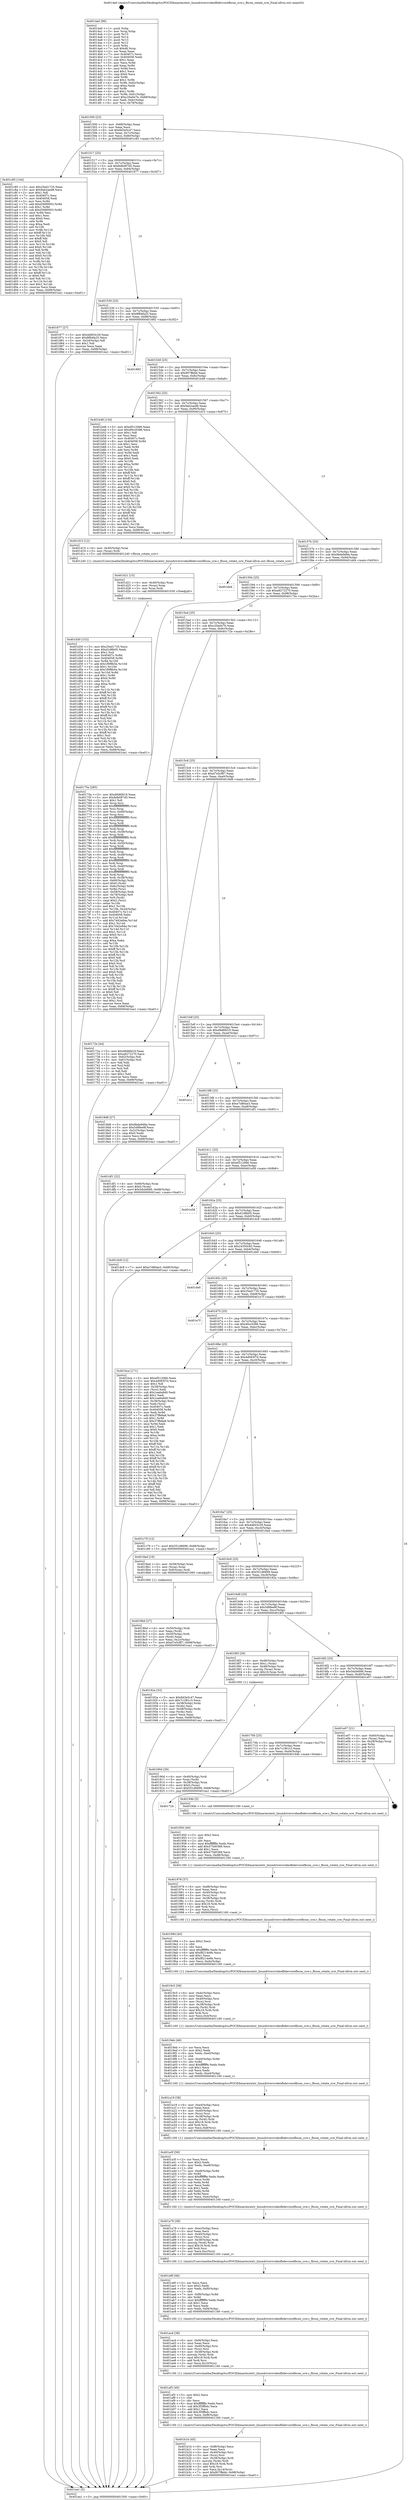 digraph "0x4014a0" {
  label = "0x4014a0 (/mnt/c/Users/mathe/Desktop/tcc/POCII/binaries/extr_linuxdriversvideofbdevcorefbcon_ccw.c_fbcon_rotate_ccw_Final-ollvm.out::main(0))"
  labelloc = "t"
  node[shape=record]

  Entry [label="",width=0.3,height=0.3,shape=circle,fillcolor=black,style=filled]
  "0x401500" [label="{
     0x401500 [23]\l
     | [instrs]\l
     &nbsp;&nbsp;0x401500 \<+3\>: mov -0x68(%rbp),%eax\l
     &nbsp;&nbsp;0x401503 \<+2\>: mov %eax,%ecx\l
     &nbsp;&nbsp;0x401505 \<+6\>: sub $0x8d3e5c47,%ecx\l
     &nbsp;&nbsp;0x40150b \<+3\>: mov %eax,-0x7c(%rbp)\l
     &nbsp;&nbsp;0x40150e \<+3\>: mov %ecx,-0x80(%rbp)\l
     &nbsp;&nbsp;0x401511 \<+6\>: je 0000000000401c85 \<main+0x7e5\>\l
  }"]
  "0x401c85" [label="{
     0x401c85 [144]\l
     | [instrs]\l
     &nbsp;&nbsp;0x401c85 \<+5\>: mov $0x25ed1735,%eax\l
     &nbsp;&nbsp;0x401c8a \<+5\>: mov $0x9ab2aed8,%ecx\l
     &nbsp;&nbsp;0x401c8f \<+2\>: mov $0x1,%dl\l
     &nbsp;&nbsp;0x401c91 \<+7\>: mov 0x40407c,%esi\l
     &nbsp;&nbsp;0x401c98 \<+7\>: mov 0x404058,%edi\l
     &nbsp;&nbsp;0x401c9f \<+3\>: mov %esi,%r8d\l
     &nbsp;&nbsp;0x401ca2 \<+7\>: add $0xd3680003,%r8d\l
     &nbsp;&nbsp;0x401ca9 \<+4\>: sub $0x1,%r8d\l
     &nbsp;&nbsp;0x401cad \<+7\>: sub $0xd3680003,%r8d\l
     &nbsp;&nbsp;0x401cb4 \<+4\>: imul %r8d,%esi\l
     &nbsp;&nbsp;0x401cb8 \<+3\>: and $0x1,%esi\l
     &nbsp;&nbsp;0x401cbb \<+3\>: cmp $0x0,%esi\l
     &nbsp;&nbsp;0x401cbe \<+4\>: sete %r9b\l
     &nbsp;&nbsp;0x401cc2 \<+3\>: cmp $0xa,%edi\l
     &nbsp;&nbsp;0x401cc5 \<+4\>: setl %r10b\l
     &nbsp;&nbsp;0x401cc9 \<+3\>: mov %r9b,%r11b\l
     &nbsp;&nbsp;0x401ccc \<+4\>: xor $0xff,%r11b\l
     &nbsp;&nbsp;0x401cd0 \<+3\>: mov %r10b,%bl\l
     &nbsp;&nbsp;0x401cd3 \<+3\>: xor $0xff,%bl\l
     &nbsp;&nbsp;0x401cd6 \<+3\>: xor $0x0,%dl\l
     &nbsp;&nbsp;0x401cd9 \<+3\>: mov %r11b,%r14b\l
     &nbsp;&nbsp;0x401cdc \<+4\>: and $0x0,%r14b\l
     &nbsp;&nbsp;0x401ce0 \<+3\>: and %dl,%r9b\l
     &nbsp;&nbsp;0x401ce3 \<+3\>: mov %bl,%r15b\l
     &nbsp;&nbsp;0x401ce6 \<+4\>: and $0x0,%r15b\l
     &nbsp;&nbsp;0x401cea \<+3\>: and %dl,%r10b\l
     &nbsp;&nbsp;0x401ced \<+3\>: or %r9b,%r14b\l
     &nbsp;&nbsp;0x401cf0 \<+3\>: or %r10b,%r15b\l
     &nbsp;&nbsp;0x401cf3 \<+3\>: xor %r15b,%r14b\l
     &nbsp;&nbsp;0x401cf6 \<+3\>: or %bl,%r11b\l
     &nbsp;&nbsp;0x401cf9 \<+4\>: xor $0xff,%r11b\l
     &nbsp;&nbsp;0x401cfd \<+3\>: or $0x0,%dl\l
     &nbsp;&nbsp;0x401d00 \<+3\>: and %dl,%r11b\l
     &nbsp;&nbsp;0x401d03 \<+3\>: or %r11b,%r14b\l
     &nbsp;&nbsp;0x401d06 \<+4\>: test $0x1,%r14b\l
     &nbsp;&nbsp;0x401d0a \<+3\>: cmovne %ecx,%eax\l
     &nbsp;&nbsp;0x401d0d \<+3\>: mov %eax,-0x68(%rbp)\l
     &nbsp;&nbsp;0x401d10 \<+5\>: jmp 0000000000401ea1 \<main+0xa01\>\l
  }"]
  "0x401517" [label="{
     0x401517 [25]\l
     | [instrs]\l
     &nbsp;&nbsp;0x401517 \<+5\>: jmp 000000000040151c \<main+0x7c\>\l
     &nbsp;&nbsp;0x40151c \<+3\>: mov -0x7c(%rbp),%eax\l
     &nbsp;&nbsp;0x40151f \<+5\>: sub $0x8db087d5,%eax\l
     &nbsp;&nbsp;0x401524 \<+6\>: mov %eax,-0x84(%rbp)\l
     &nbsp;&nbsp;0x40152a \<+6\>: je 0000000000401877 \<main+0x3d7\>\l
  }"]
  Exit [label="",width=0.3,height=0.3,shape=circle,fillcolor=black,style=filled,peripheries=2]
  "0x401877" [label="{
     0x401877 [27]\l
     | [instrs]\l
     &nbsp;&nbsp;0x401877 \<+5\>: mov $0x4d603c29,%eax\l
     &nbsp;&nbsp;0x40187c \<+5\>: mov $0x8f84fa25,%ecx\l
     &nbsp;&nbsp;0x401881 \<+3\>: mov -0x2d(%rbp),%dl\l
     &nbsp;&nbsp;0x401884 \<+3\>: test $0x1,%dl\l
     &nbsp;&nbsp;0x401887 \<+3\>: cmovne %ecx,%eax\l
     &nbsp;&nbsp;0x40188a \<+3\>: mov %eax,-0x68(%rbp)\l
     &nbsp;&nbsp;0x40188d \<+5\>: jmp 0000000000401ea1 \<main+0xa01\>\l
  }"]
  "0x401530" [label="{
     0x401530 [25]\l
     | [instrs]\l
     &nbsp;&nbsp;0x401530 \<+5\>: jmp 0000000000401535 \<main+0x95\>\l
     &nbsp;&nbsp;0x401535 \<+3\>: mov -0x7c(%rbp),%eax\l
     &nbsp;&nbsp;0x401538 \<+5\>: sub $0x8f84fa25,%eax\l
     &nbsp;&nbsp;0x40153d \<+6\>: mov %eax,-0x88(%rbp)\l
     &nbsp;&nbsp;0x401543 \<+6\>: je 0000000000401892 \<main+0x3f2\>\l
  }"]
  "0x401d30" [label="{
     0x401d30 [152]\l
     | [instrs]\l
     &nbsp;&nbsp;0x401d30 \<+5\>: mov $0x25ed1735,%ecx\l
     &nbsp;&nbsp;0x401d35 \<+5\>: mov $0xd1d8b05,%edx\l
     &nbsp;&nbsp;0x401d3a \<+3\>: mov $0x1,%sil\l
     &nbsp;&nbsp;0x401d3d \<+8\>: mov 0x40407c,%r8d\l
     &nbsp;&nbsp;0x401d45 \<+8\>: mov 0x404058,%r9d\l
     &nbsp;&nbsp;0x401d4d \<+3\>: mov %r8d,%r10d\l
     &nbsp;&nbsp;0x401d50 \<+7\>: add $0x1f0f8b5e,%r10d\l
     &nbsp;&nbsp;0x401d57 \<+4\>: sub $0x1,%r10d\l
     &nbsp;&nbsp;0x401d5b \<+7\>: sub $0x1f0f8b5e,%r10d\l
     &nbsp;&nbsp;0x401d62 \<+4\>: imul %r10d,%r8d\l
     &nbsp;&nbsp;0x401d66 \<+4\>: and $0x1,%r8d\l
     &nbsp;&nbsp;0x401d6a \<+4\>: cmp $0x0,%r8d\l
     &nbsp;&nbsp;0x401d6e \<+4\>: sete %r11b\l
     &nbsp;&nbsp;0x401d72 \<+4\>: cmp $0xa,%r9d\l
     &nbsp;&nbsp;0x401d76 \<+3\>: setl %bl\l
     &nbsp;&nbsp;0x401d79 \<+3\>: mov %r11b,%r14b\l
     &nbsp;&nbsp;0x401d7c \<+4\>: xor $0xff,%r14b\l
     &nbsp;&nbsp;0x401d80 \<+3\>: mov %bl,%r15b\l
     &nbsp;&nbsp;0x401d83 \<+4\>: xor $0xff,%r15b\l
     &nbsp;&nbsp;0x401d87 \<+4\>: xor $0x1,%sil\l
     &nbsp;&nbsp;0x401d8b \<+3\>: mov %r14b,%r12b\l
     &nbsp;&nbsp;0x401d8e \<+4\>: and $0xff,%r12b\l
     &nbsp;&nbsp;0x401d92 \<+3\>: and %sil,%r11b\l
     &nbsp;&nbsp;0x401d95 \<+3\>: mov %r15b,%r13b\l
     &nbsp;&nbsp;0x401d98 \<+4\>: and $0xff,%r13b\l
     &nbsp;&nbsp;0x401d9c \<+3\>: and %sil,%bl\l
     &nbsp;&nbsp;0x401d9f \<+3\>: or %r11b,%r12b\l
     &nbsp;&nbsp;0x401da2 \<+3\>: or %bl,%r13b\l
     &nbsp;&nbsp;0x401da5 \<+3\>: xor %r13b,%r12b\l
     &nbsp;&nbsp;0x401da8 \<+3\>: or %r15b,%r14b\l
     &nbsp;&nbsp;0x401dab \<+4\>: xor $0xff,%r14b\l
     &nbsp;&nbsp;0x401daf \<+4\>: or $0x1,%sil\l
     &nbsp;&nbsp;0x401db3 \<+3\>: and %sil,%r14b\l
     &nbsp;&nbsp;0x401db6 \<+3\>: or %r14b,%r12b\l
     &nbsp;&nbsp;0x401db9 \<+4\>: test $0x1,%r12b\l
     &nbsp;&nbsp;0x401dbd \<+3\>: cmovne %edx,%ecx\l
     &nbsp;&nbsp;0x401dc0 \<+3\>: mov %ecx,-0x68(%rbp)\l
     &nbsp;&nbsp;0x401dc3 \<+5\>: jmp 0000000000401ea1 \<main+0xa01\>\l
  }"]
  "0x401892" [label="{
     0x401892\l
  }", style=dashed]
  "0x401549" [label="{
     0x401549 [25]\l
     | [instrs]\l
     &nbsp;&nbsp;0x401549 \<+5\>: jmp 000000000040154e \<main+0xae\>\l
     &nbsp;&nbsp;0x40154e \<+3\>: mov -0x7c(%rbp),%eax\l
     &nbsp;&nbsp;0x401551 \<+5\>: sub $0x907ffebb,%eax\l
     &nbsp;&nbsp;0x401556 \<+6\>: mov %eax,-0x8c(%rbp)\l
     &nbsp;&nbsp;0x40155c \<+6\>: je 0000000000401b48 \<main+0x6a8\>\l
  }"]
  "0x401d21" [label="{
     0x401d21 [15]\l
     | [instrs]\l
     &nbsp;&nbsp;0x401d21 \<+4\>: mov -0x40(%rbp),%rax\l
     &nbsp;&nbsp;0x401d25 \<+3\>: mov (%rax),%rax\l
     &nbsp;&nbsp;0x401d28 \<+3\>: mov %rax,%rdi\l
     &nbsp;&nbsp;0x401d2b \<+5\>: call 0000000000401030 \<free@plt\>\l
     | [calls]\l
     &nbsp;&nbsp;0x401030 \{1\} (unknown)\l
  }"]
  "0x401b48" [label="{
     0x401b48 [134]\l
     | [instrs]\l
     &nbsp;&nbsp;0x401b48 \<+5\>: mov $0xef512066,%eax\l
     &nbsp;&nbsp;0x401b4d \<+5\>: mov $0x49cc0386,%ecx\l
     &nbsp;&nbsp;0x401b52 \<+2\>: mov $0x1,%dl\l
     &nbsp;&nbsp;0x401b54 \<+2\>: xor %esi,%esi\l
     &nbsp;&nbsp;0x401b56 \<+7\>: mov 0x40407c,%edi\l
     &nbsp;&nbsp;0x401b5d \<+8\>: mov 0x404058,%r8d\l
     &nbsp;&nbsp;0x401b65 \<+3\>: sub $0x1,%esi\l
     &nbsp;&nbsp;0x401b68 \<+3\>: mov %edi,%r9d\l
     &nbsp;&nbsp;0x401b6b \<+3\>: add %esi,%r9d\l
     &nbsp;&nbsp;0x401b6e \<+4\>: imul %r9d,%edi\l
     &nbsp;&nbsp;0x401b72 \<+3\>: and $0x1,%edi\l
     &nbsp;&nbsp;0x401b75 \<+3\>: cmp $0x0,%edi\l
     &nbsp;&nbsp;0x401b78 \<+4\>: sete %r10b\l
     &nbsp;&nbsp;0x401b7c \<+4\>: cmp $0xa,%r8d\l
     &nbsp;&nbsp;0x401b80 \<+4\>: setl %r11b\l
     &nbsp;&nbsp;0x401b84 \<+3\>: mov %r10b,%bl\l
     &nbsp;&nbsp;0x401b87 \<+3\>: xor $0xff,%bl\l
     &nbsp;&nbsp;0x401b8a \<+3\>: mov %r11b,%r14b\l
     &nbsp;&nbsp;0x401b8d \<+4\>: xor $0xff,%r14b\l
     &nbsp;&nbsp;0x401b91 \<+3\>: xor $0x0,%dl\l
     &nbsp;&nbsp;0x401b94 \<+3\>: mov %bl,%r15b\l
     &nbsp;&nbsp;0x401b97 \<+4\>: and $0x0,%r15b\l
     &nbsp;&nbsp;0x401b9b \<+3\>: and %dl,%r10b\l
     &nbsp;&nbsp;0x401b9e \<+3\>: mov %r14b,%r12b\l
     &nbsp;&nbsp;0x401ba1 \<+4\>: and $0x0,%r12b\l
     &nbsp;&nbsp;0x401ba5 \<+3\>: and %dl,%r11b\l
     &nbsp;&nbsp;0x401ba8 \<+3\>: or %r10b,%r15b\l
     &nbsp;&nbsp;0x401bab \<+3\>: or %r11b,%r12b\l
     &nbsp;&nbsp;0x401bae \<+3\>: xor %r12b,%r15b\l
     &nbsp;&nbsp;0x401bb1 \<+3\>: or %r14b,%bl\l
     &nbsp;&nbsp;0x401bb4 \<+3\>: xor $0xff,%bl\l
     &nbsp;&nbsp;0x401bb7 \<+3\>: or $0x0,%dl\l
     &nbsp;&nbsp;0x401bba \<+2\>: and %dl,%bl\l
     &nbsp;&nbsp;0x401bbc \<+3\>: or %bl,%r15b\l
     &nbsp;&nbsp;0x401bbf \<+4\>: test $0x1,%r15b\l
     &nbsp;&nbsp;0x401bc3 \<+3\>: cmovne %ecx,%eax\l
     &nbsp;&nbsp;0x401bc6 \<+3\>: mov %eax,-0x68(%rbp)\l
     &nbsp;&nbsp;0x401bc9 \<+5\>: jmp 0000000000401ea1 \<main+0xa01\>\l
  }"]
  "0x401562" [label="{
     0x401562 [25]\l
     | [instrs]\l
     &nbsp;&nbsp;0x401562 \<+5\>: jmp 0000000000401567 \<main+0xc7\>\l
     &nbsp;&nbsp;0x401567 \<+3\>: mov -0x7c(%rbp),%eax\l
     &nbsp;&nbsp;0x40156a \<+5\>: sub $0x9ab2aed8,%eax\l
     &nbsp;&nbsp;0x40156f \<+6\>: mov %eax,-0x90(%rbp)\l
     &nbsp;&nbsp;0x401575 \<+6\>: je 0000000000401d15 \<main+0x875\>\l
  }"]
  "0x401b1b" [label="{
     0x401b1b [45]\l
     | [instrs]\l
     &nbsp;&nbsp;0x401b1b \<+6\>: mov -0xf8(%rbp),%ecx\l
     &nbsp;&nbsp;0x401b21 \<+3\>: imul %eax,%ecx\l
     &nbsp;&nbsp;0x401b24 \<+4\>: mov -0x40(%rbp),%rsi\l
     &nbsp;&nbsp;0x401b28 \<+3\>: mov (%rsi),%rsi\l
     &nbsp;&nbsp;0x401b2b \<+4\>: mov -0x38(%rbp),%rdi\l
     &nbsp;&nbsp;0x401b2f \<+3\>: movslq (%rdi),%rdi\l
     &nbsp;&nbsp;0x401b32 \<+4\>: imul $0x18,%rdi,%rdi\l
     &nbsp;&nbsp;0x401b36 \<+3\>: add %rdi,%rsi\l
     &nbsp;&nbsp;0x401b39 \<+3\>: mov %ecx,0x14(%rsi)\l
     &nbsp;&nbsp;0x401b3c \<+7\>: movl $0x907ffebb,-0x68(%rbp)\l
     &nbsp;&nbsp;0x401b43 \<+5\>: jmp 0000000000401ea1 \<main+0xa01\>\l
  }"]
  "0x401d15" [label="{
     0x401d15 [12]\l
     | [instrs]\l
     &nbsp;&nbsp;0x401d15 \<+4\>: mov -0x40(%rbp),%rax\l
     &nbsp;&nbsp;0x401d19 \<+3\>: mov (%rax),%rdi\l
     &nbsp;&nbsp;0x401d1c \<+5\>: call 0000000000401240 \<fbcon_rotate_ccw\>\l
     | [calls]\l
     &nbsp;&nbsp;0x401240 \{1\} (/mnt/c/Users/mathe/Desktop/tcc/POCII/binaries/extr_linuxdriversvideofbdevcorefbcon_ccw.c_fbcon_rotate_ccw_Final-ollvm.out::fbcon_rotate_ccw)\l
  }"]
  "0x40157b" [label="{
     0x40157b [25]\l
     | [instrs]\l
     &nbsp;&nbsp;0x40157b \<+5\>: jmp 0000000000401580 \<main+0xe0\>\l
     &nbsp;&nbsp;0x401580 \<+3\>: mov -0x7c(%rbp),%eax\l
     &nbsp;&nbsp;0x401583 \<+5\>: sub $0x9bde9d9a,%eax\l
     &nbsp;&nbsp;0x401588 \<+6\>: mov %eax,-0x94(%rbp)\l
     &nbsp;&nbsp;0x40158e \<+6\>: je 0000000000401dd4 \<main+0x934\>\l
  }"]
  "0x401af3" [label="{
     0x401af3 [40]\l
     | [instrs]\l
     &nbsp;&nbsp;0x401af3 \<+5\>: mov $0x2,%ecx\l
     &nbsp;&nbsp;0x401af8 \<+1\>: cltd\l
     &nbsp;&nbsp;0x401af9 \<+2\>: idiv %ecx\l
     &nbsp;&nbsp;0x401afb \<+6\>: imul $0xfffffffe,%edx,%ecx\l
     &nbsp;&nbsp;0x401b01 \<+6\>: sub $0x3f3ffbdc,%ecx\l
     &nbsp;&nbsp;0x401b07 \<+3\>: add $0x1,%ecx\l
     &nbsp;&nbsp;0x401b0a \<+6\>: add $0x3f3ffbdc,%ecx\l
     &nbsp;&nbsp;0x401b10 \<+6\>: mov %ecx,-0xf8(%rbp)\l
     &nbsp;&nbsp;0x401b16 \<+5\>: call 0000000000401160 \<next_i\>\l
     | [calls]\l
     &nbsp;&nbsp;0x401160 \{1\} (/mnt/c/Users/mathe/Desktop/tcc/POCII/binaries/extr_linuxdriversvideofbdevcorefbcon_ccw.c_fbcon_rotate_ccw_Final-ollvm.out::next_i)\l
  }"]
  "0x401dd4" [label="{
     0x401dd4\l
  }", style=dashed]
  "0x401594" [label="{
     0x401594 [25]\l
     | [instrs]\l
     &nbsp;&nbsp;0x401594 \<+5\>: jmp 0000000000401599 \<main+0xf9\>\l
     &nbsp;&nbsp;0x401599 \<+3\>: mov -0x7c(%rbp),%eax\l
     &nbsp;&nbsp;0x40159c \<+5\>: sub $0xa8272270,%eax\l
     &nbsp;&nbsp;0x4015a1 \<+6\>: mov %eax,-0x98(%rbp)\l
     &nbsp;&nbsp;0x4015a7 \<+6\>: je 000000000040175a \<main+0x2ba\>\l
  }"]
  "0x401acd" [label="{
     0x401acd [38]\l
     | [instrs]\l
     &nbsp;&nbsp;0x401acd \<+6\>: mov -0xf4(%rbp),%ecx\l
     &nbsp;&nbsp;0x401ad3 \<+3\>: imul %eax,%ecx\l
     &nbsp;&nbsp;0x401ad6 \<+4\>: mov -0x40(%rbp),%rsi\l
     &nbsp;&nbsp;0x401ada \<+3\>: mov (%rsi),%rsi\l
     &nbsp;&nbsp;0x401add \<+4\>: mov -0x38(%rbp),%rdi\l
     &nbsp;&nbsp;0x401ae1 \<+3\>: movslq (%rdi),%rdi\l
     &nbsp;&nbsp;0x401ae4 \<+4\>: imul $0x18,%rdi,%rdi\l
     &nbsp;&nbsp;0x401ae8 \<+3\>: add %rdi,%rsi\l
     &nbsp;&nbsp;0x401aeb \<+3\>: mov %ecx,0x10(%rsi)\l
     &nbsp;&nbsp;0x401aee \<+5\>: call 0000000000401160 \<next_i\>\l
     | [calls]\l
     &nbsp;&nbsp;0x401160 \{1\} (/mnt/c/Users/mathe/Desktop/tcc/POCII/binaries/extr_linuxdriversvideofbdevcorefbcon_ccw.c_fbcon_rotate_ccw_Final-ollvm.out::next_i)\l
  }"]
  "0x40175a" [label="{
     0x40175a [285]\l
     | [instrs]\l
     &nbsp;&nbsp;0x40175a \<+5\>: mov $0xd9d6fd19,%eax\l
     &nbsp;&nbsp;0x40175f \<+5\>: mov $0x8db087d5,%ecx\l
     &nbsp;&nbsp;0x401764 \<+2\>: mov $0x1,%dl\l
     &nbsp;&nbsp;0x401766 \<+3\>: mov %rsp,%rsi\l
     &nbsp;&nbsp;0x401769 \<+4\>: add $0xfffffffffffffff0,%rsi\l
     &nbsp;&nbsp;0x40176d \<+3\>: mov %rsi,%rsp\l
     &nbsp;&nbsp;0x401770 \<+4\>: mov %rsi,-0x60(%rbp)\l
     &nbsp;&nbsp;0x401774 \<+3\>: mov %rsp,%rsi\l
     &nbsp;&nbsp;0x401777 \<+4\>: add $0xfffffffffffffff0,%rsi\l
     &nbsp;&nbsp;0x40177b \<+3\>: mov %rsi,%rsp\l
     &nbsp;&nbsp;0x40177e \<+3\>: mov %rsp,%rdi\l
     &nbsp;&nbsp;0x401781 \<+4\>: add $0xfffffffffffffff0,%rdi\l
     &nbsp;&nbsp;0x401785 \<+3\>: mov %rdi,%rsp\l
     &nbsp;&nbsp;0x401788 \<+4\>: mov %rdi,-0x58(%rbp)\l
     &nbsp;&nbsp;0x40178c \<+3\>: mov %rsp,%rdi\l
     &nbsp;&nbsp;0x40178f \<+4\>: add $0xfffffffffffffff0,%rdi\l
     &nbsp;&nbsp;0x401793 \<+3\>: mov %rdi,%rsp\l
     &nbsp;&nbsp;0x401796 \<+4\>: mov %rdi,-0x50(%rbp)\l
     &nbsp;&nbsp;0x40179a \<+3\>: mov %rsp,%rdi\l
     &nbsp;&nbsp;0x40179d \<+4\>: add $0xfffffffffffffff0,%rdi\l
     &nbsp;&nbsp;0x4017a1 \<+3\>: mov %rdi,%rsp\l
     &nbsp;&nbsp;0x4017a4 \<+4\>: mov %rdi,-0x48(%rbp)\l
     &nbsp;&nbsp;0x4017a8 \<+3\>: mov %rsp,%rdi\l
     &nbsp;&nbsp;0x4017ab \<+4\>: add $0xfffffffffffffff0,%rdi\l
     &nbsp;&nbsp;0x4017af \<+3\>: mov %rdi,%rsp\l
     &nbsp;&nbsp;0x4017b2 \<+4\>: mov %rdi,-0x40(%rbp)\l
     &nbsp;&nbsp;0x4017b6 \<+3\>: mov %rsp,%rdi\l
     &nbsp;&nbsp;0x4017b9 \<+4\>: add $0xfffffffffffffff0,%rdi\l
     &nbsp;&nbsp;0x4017bd \<+3\>: mov %rdi,%rsp\l
     &nbsp;&nbsp;0x4017c0 \<+4\>: mov %rdi,-0x38(%rbp)\l
     &nbsp;&nbsp;0x4017c4 \<+4\>: mov -0x60(%rbp),%rdi\l
     &nbsp;&nbsp;0x4017c8 \<+6\>: movl $0x0,(%rdi)\l
     &nbsp;&nbsp;0x4017ce \<+4\>: mov -0x6c(%rbp),%r8d\l
     &nbsp;&nbsp;0x4017d2 \<+3\>: mov %r8d,(%rsi)\l
     &nbsp;&nbsp;0x4017d5 \<+4\>: mov -0x58(%rbp),%rdi\l
     &nbsp;&nbsp;0x4017d9 \<+4\>: mov -0x78(%rbp),%r9\l
     &nbsp;&nbsp;0x4017dd \<+3\>: mov %r9,(%rdi)\l
     &nbsp;&nbsp;0x4017e0 \<+3\>: cmpl $0x2,(%rsi)\l
     &nbsp;&nbsp;0x4017e3 \<+4\>: setne %r10b\l
     &nbsp;&nbsp;0x4017e7 \<+4\>: and $0x1,%r10b\l
     &nbsp;&nbsp;0x4017eb \<+4\>: mov %r10b,-0x2d(%rbp)\l
     &nbsp;&nbsp;0x4017ef \<+8\>: mov 0x40407c,%r11d\l
     &nbsp;&nbsp;0x4017f7 \<+7\>: mov 0x404058,%ebx\l
     &nbsp;&nbsp;0x4017fe \<+3\>: mov %r11d,%r14d\l
     &nbsp;&nbsp;0x401801 \<+7\>: add $0x7d42e84e,%r14d\l
     &nbsp;&nbsp;0x401808 \<+4\>: sub $0x1,%r14d\l
     &nbsp;&nbsp;0x40180c \<+7\>: sub $0x7d42e84e,%r14d\l
     &nbsp;&nbsp;0x401813 \<+4\>: imul %r14d,%r11d\l
     &nbsp;&nbsp;0x401817 \<+4\>: and $0x1,%r11d\l
     &nbsp;&nbsp;0x40181b \<+4\>: cmp $0x0,%r11d\l
     &nbsp;&nbsp;0x40181f \<+4\>: sete %r10b\l
     &nbsp;&nbsp;0x401823 \<+3\>: cmp $0xa,%ebx\l
     &nbsp;&nbsp;0x401826 \<+4\>: setl %r15b\l
     &nbsp;&nbsp;0x40182a \<+3\>: mov %r10b,%r12b\l
     &nbsp;&nbsp;0x40182d \<+4\>: xor $0xff,%r12b\l
     &nbsp;&nbsp;0x401831 \<+3\>: mov %r15b,%r13b\l
     &nbsp;&nbsp;0x401834 \<+4\>: xor $0xff,%r13b\l
     &nbsp;&nbsp;0x401838 \<+3\>: xor $0x0,%dl\l
     &nbsp;&nbsp;0x40183b \<+3\>: mov %r12b,%sil\l
     &nbsp;&nbsp;0x40183e \<+4\>: and $0x0,%sil\l
     &nbsp;&nbsp;0x401842 \<+3\>: and %dl,%r10b\l
     &nbsp;&nbsp;0x401845 \<+3\>: mov %r13b,%dil\l
     &nbsp;&nbsp;0x401848 \<+4\>: and $0x0,%dil\l
     &nbsp;&nbsp;0x40184c \<+3\>: and %dl,%r15b\l
     &nbsp;&nbsp;0x40184f \<+3\>: or %r10b,%sil\l
     &nbsp;&nbsp;0x401852 \<+3\>: or %r15b,%dil\l
     &nbsp;&nbsp;0x401855 \<+3\>: xor %dil,%sil\l
     &nbsp;&nbsp;0x401858 \<+3\>: or %r13b,%r12b\l
     &nbsp;&nbsp;0x40185b \<+4\>: xor $0xff,%r12b\l
     &nbsp;&nbsp;0x40185f \<+3\>: or $0x0,%dl\l
     &nbsp;&nbsp;0x401862 \<+3\>: and %dl,%r12b\l
     &nbsp;&nbsp;0x401865 \<+3\>: or %r12b,%sil\l
     &nbsp;&nbsp;0x401868 \<+4\>: test $0x1,%sil\l
     &nbsp;&nbsp;0x40186c \<+3\>: cmovne %ecx,%eax\l
     &nbsp;&nbsp;0x40186f \<+3\>: mov %eax,-0x68(%rbp)\l
     &nbsp;&nbsp;0x401872 \<+5\>: jmp 0000000000401ea1 \<main+0xa01\>\l
  }"]
  "0x4015ad" [label="{
     0x4015ad [25]\l
     | [instrs]\l
     &nbsp;&nbsp;0x4015ad \<+5\>: jmp 00000000004015b2 \<main+0x112\>\l
     &nbsp;&nbsp;0x4015b2 \<+3\>: mov -0x7c(%rbp),%eax\l
     &nbsp;&nbsp;0x4015b5 \<+5\>: sub $0xc20a0e7b,%eax\l
     &nbsp;&nbsp;0x4015ba \<+6\>: mov %eax,-0x9c(%rbp)\l
     &nbsp;&nbsp;0x4015c0 \<+6\>: je 000000000040172e \<main+0x28e\>\l
  }"]
  "0x401a9f" [label="{
     0x401a9f [46]\l
     | [instrs]\l
     &nbsp;&nbsp;0x401a9f \<+2\>: xor %ecx,%ecx\l
     &nbsp;&nbsp;0x401aa1 \<+5\>: mov $0x2,%edx\l
     &nbsp;&nbsp;0x401aa6 \<+6\>: mov %edx,-0xf0(%rbp)\l
     &nbsp;&nbsp;0x401aac \<+1\>: cltd\l
     &nbsp;&nbsp;0x401aad \<+7\>: mov -0xf0(%rbp),%r8d\l
     &nbsp;&nbsp;0x401ab4 \<+3\>: idiv %r8d\l
     &nbsp;&nbsp;0x401ab7 \<+6\>: imul $0xfffffffe,%edx,%edx\l
     &nbsp;&nbsp;0x401abd \<+3\>: sub $0x1,%ecx\l
     &nbsp;&nbsp;0x401ac0 \<+2\>: sub %ecx,%edx\l
     &nbsp;&nbsp;0x401ac2 \<+6\>: mov %edx,-0xf4(%rbp)\l
     &nbsp;&nbsp;0x401ac8 \<+5\>: call 0000000000401160 \<next_i\>\l
     | [calls]\l
     &nbsp;&nbsp;0x401160 \{1\} (/mnt/c/Users/mathe/Desktop/tcc/POCII/binaries/extr_linuxdriversvideofbdevcorefbcon_ccw.c_fbcon_rotate_ccw_Final-ollvm.out::next_i)\l
  }"]
  "0x40172e" [label="{
     0x40172e [44]\l
     | [instrs]\l
     &nbsp;&nbsp;0x40172e \<+5\>: mov $0xd9d6fd19,%eax\l
     &nbsp;&nbsp;0x401733 \<+5\>: mov $0xa8272270,%ecx\l
     &nbsp;&nbsp;0x401738 \<+3\>: mov -0x62(%rbp),%dl\l
     &nbsp;&nbsp;0x40173b \<+4\>: mov -0x61(%rbp),%sil\l
     &nbsp;&nbsp;0x40173f \<+3\>: mov %dl,%dil\l
     &nbsp;&nbsp;0x401742 \<+3\>: and %sil,%dil\l
     &nbsp;&nbsp;0x401745 \<+3\>: xor %sil,%dl\l
     &nbsp;&nbsp;0x401748 \<+3\>: or %dl,%dil\l
     &nbsp;&nbsp;0x40174b \<+4\>: test $0x1,%dil\l
     &nbsp;&nbsp;0x40174f \<+3\>: cmovne %ecx,%eax\l
     &nbsp;&nbsp;0x401752 \<+3\>: mov %eax,-0x68(%rbp)\l
     &nbsp;&nbsp;0x401755 \<+5\>: jmp 0000000000401ea1 \<main+0xa01\>\l
  }"]
  "0x4015c6" [label="{
     0x4015c6 [25]\l
     | [instrs]\l
     &nbsp;&nbsp;0x4015c6 \<+5\>: jmp 00000000004015cb \<main+0x12b\>\l
     &nbsp;&nbsp;0x4015cb \<+3\>: mov -0x7c(%rbp),%eax\l
     &nbsp;&nbsp;0x4015ce \<+5\>: sub $0xd7e5cf87,%eax\l
     &nbsp;&nbsp;0x4015d3 \<+6\>: mov %eax,-0xa0(%rbp)\l
     &nbsp;&nbsp;0x4015d9 \<+6\>: je 00000000004018d8 \<main+0x438\>\l
  }"]
  "0x401ea1" [label="{
     0x401ea1 [5]\l
     | [instrs]\l
     &nbsp;&nbsp;0x401ea1 \<+5\>: jmp 0000000000401500 \<main+0x60\>\l
  }"]
  "0x4014a0" [label="{
     0x4014a0 [96]\l
     | [instrs]\l
     &nbsp;&nbsp;0x4014a0 \<+1\>: push %rbp\l
     &nbsp;&nbsp;0x4014a1 \<+3\>: mov %rsp,%rbp\l
     &nbsp;&nbsp;0x4014a4 \<+2\>: push %r15\l
     &nbsp;&nbsp;0x4014a6 \<+2\>: push %r14\l
     &nbsp;&nbsp;0x4014a8 \<+2\>: push %r13\l
     &nbsp;&nbsp;0x4014aa \<+2\>: push %r12\l
     &nbsp;&nbsp;0x4014ac \<+1\>: push %rbx\l
     &nbsp;&nbsp;0x4014ad \<+7\>: sub $0xd8,%rsp\l
     &nbsp;&nbsp;0x4014b4 \<+2\>: xor %eax,%eax\l
     &nbsp;&nbsp;0x4014b6 \<+7\>: mov 0x40407c,%ecx\l
     &nbsp;&nbsp;0x4014bd \<+7\>: mov 0x404058,%edx\l
     &nbsp;&nbsp;0x4014c4 \<+3\>: sub $0x1,%eax\l
     &nbsp;&nbsp;0x4014c7 \<+3\>: mov %ecx,%r8d\l
     &nbsp;&nbsp;0x4014ca \<+3\>: add %eax,%r8d\l
     &nbsp;&nbsp;0x4014cd \<+4\>: imul %r8d,%ecx\l
     &nbsp;&nbsp;0x4014d1 \<+3\>: and $0x1,%ecx\l
     &nbsp;&nbsp;0x4014d4 \<+3\>: cmp $0x0,%ecx\l
     &nbsp;&nbsp;0x4014d7 \<+4\>: sete %r9b\l
     &nbsp;&nbsp;0x4014db \<+4\>: and $0x1,%r9b\l
     &nbsp;&nbsp;0x4014df \<+4\>: mov %r9b,-0x62(%rbp)\l
     &nbsp;&nbsp;0x4014e3 \<+3\>: cmp $0xa,%edx\l
     &nbsp;&nbsp;0x4014e6 \<+4\>: setl %r9b\l
     &nbsp;&nbsp;0x4014ea \<+4\>: and $0x1,%r9b\l
     &nbsp;&nbsp;0x4014ee \<+4\>: mov %r9b,-0x61(%rbp)\l
     &nbsp;&nbsp;0x4014f2 \<+7\>: movl $0xc20a0e7b,-0x68(%rbp)\l
     &nbsp;&nbsp;0x4014f9 \<+3\>: mov %edi,-0x6c(%rbp)\l
     &nbsp;&nbsp;0x4014fc \<+4\>: mov %rsi,-0x78(%rbp)\l
  }"]
  "0x401a79" [label="{
     0x401a79 [38]\l
     | [instrs]\l
     &nbsp;&nbsp;0x401a79 \<+6\>: mov -0xec(%rbp),%ecx\l
     &nbsp;&nbsp;0x401a7f \<+3\>: imul %eax,%ecx\l
     &nbsp;&nbsp;0x401a82 \<+4\>: mov -0x40(%rbp),%rsi\l
     &nbsp;&nbsp;0x401a86 \<+3\>: mov (%rsi),%rsi\l
     &nbsp;&nbsp;0x401a89 \<+4\>: mov -0x38(%rbp),%rdi\l
     &nbsp;&nbsp;0x401a8d \<+3\>: movslq (%rdi),%rdi\l
     &nbsp;&nbsp;0x401a90 \<+4\>: imul $0x18,%rdi,%rdi\l
     &nbsp;&nbsp;0x401a94 \<+3\>: add %rdi,%rsi\l
     &nbsp;&nbsp;0x401a97 \<+3\>: mov %ecx,0xc(%rsi)\l
     &nbsp;&nbsp;0x401a9a \<+5\>: call 0000000000401160 \<next_i\>\l
     | [calls]\l
     &nbsp;&nbsp;0x401160 \{1\} (/mnt/c/Users/mathe/Desktop/tcc/POCII/binaries/extr_linuxdriversvideofbdevcorefbcon_ccw.c_fbcon_rotate_ccw_Final-ollvm.out::next_i)\l
  }"]
  "0x401a3f" [label="{
     0x401a3f [58]\l
     | [instrs]\l
     &nbsp;&nbsp;0x401a3f \<+2\>: xor %ecx,%ecx\l
     &nbsp;&nbsp;0x401a41 \<+5\>: mov $0x2,%edx\l
     &nbsp;&nbsp;0x401a46 \<+6\>: mov %edx,-0xe8(%rbp)\l
     &nbsp;&nbsp;0x401a4c \<+1\>: cltd\l
     &nbsp;&nbsp;0x401a4d \<+7\>: mov -0xe8(%rbp),%r8d\l
     &nbsp;&nbsp;0x401a54 \<+3\>: idiv %r8d\l
     &nbsp;&nbsp;0x401a57 \<+6\>: imul $0xfffffffe,%edx,%edx\l
     &nbsp;&nbsp;0x401a5d \<+3\>: mov %ecx,%r9d\l
     &nbsp;&nbsp;0x401a60 \<+3\>: sub %edx,%r9d\l
     &nbsp;&nbsp;0x401a63 \<+2\>: mov %ecx,%edx\l
     &nbsp;&nbsp;0x401a65 \<+3\>: sub $0x1,%edx\l
     &nbsp;&nbsp;0x401a68 \<+3\>: add %edx,%r9d\l
     &nbsp;&nbsp;0x401a6b \<+3\>: sub %r9d,%ecx\l
     &nbsp;&nbsp;0x401a6e \<+6\>: mov %ecx,-0xec(%rbp)\l
     &nbsp;&nbsp;0x401a74 \<+5\>: call 0000000000401160 \<next_i\>\l
     | [calls]\l
     &nbsp;&nbsp;0x401160 \{1\} (/mnt/c/Users/mathe/Desktop/tcc/POCII/binaries/extr_linuxdriversvideofbdevcorefbcon_ccw.c_fbcon_rotate_ccw_Final-ollvm.out::next_i)\l
  }"]
  "0x4018d8" [label="{
     0x4018d8 [27]\l
     | [instrs]\l
     &nbsp;&nbsp;0x4018d8 \<+5\>: mov $0x9bde9d9a,%eax\l
     &nbsp;&nbsp;0x4018dd \<+5\>: mov $0x5d9fee9f,%ecx\l
     &nbsp;&nbsp;0x4018e2 \<+3\>: mov -0x2c(%rbp),%edx\l
     &nbsp;&nbsp;0x4018e5 \<+3\>: cmp $0x0,%edx\l
     &nbsp;&nbsp;0x4018e8 \<+3\>: cmove %ecx,%eax\l
     &nbsp;&nbsp;0x4018eb \<+3\>: mov %eax,-0x68(%rbp)\l
     &nbsp;&nbsp;0x4018ee \<+5\>: jmp 0000000000401ea1 \<main+0xa01\>\l
  }"]
  "0x4015df" [label="{
     0x4015df [25]\l
     | [instrs]\l
     &nbsp;&nbsp;0x4015df \<+5\>: jmp 00000000004015e4 \<main+0x144\>\l
     &nbsp;&nbsp;0x4015e4 \<+3\>: mov -0x7c(%rbp),%eax\l
     &nbsp;&nbsp;0x4015e7 \<+5\>: sub $0xd9d6fd19,%eax\l
     &nbsp;&nbsp;0x4015ec \<+6\>: mov %eax,-0xa4(%rbp)\l
     &nbsp;&nbsp;0x4015f2 \<+6\>: je 0000000000401e1c \<main+0x97c\>\l
  }"]
  "0x401a19" [label="{
     0x401a19 [38]\l
     | [instrs]\l
     &nbsp;&nbsp;0x401a19 \<+6\>: mov -0xe4(%rbp),%ecx\l
     &nbsp;&nbsp;0x401a1f \<+3\>: imul %eax,%ecx\l
     &nbsp;&nbsp;0x401a22 \<+4\>: mov -0x40(%rbp),%rsi\l
     &nbsp;&nbsp;0x401a26 \<+3\>: mov (%rsi),%rsi\l
     &nbsp;&nbsp;0x401a29 \<+4\>: mov -0x38(%rbp),%rdi\l
     &nbsp;&nbsp;0x401a2d \<+3\>: movslq (%rdi),%rdi\l
     &nbsp;&nbsp;0x401a30 \<+4\>: imul $0x18,%rdi,%rdi\l
     &nbsp;&nbsp;0x401a34 \<+3\>: add %rdi,%rsi\l
     &nbsp;&nbsp;0x401a37 \<+3\>: mov %ecx,0x8(%rsi)\l
     &nbsp;&nbsp;0x401a3a \<+5\>: call 0000000000401160 \<next_i\>\l
     | [calls]\l
     &nbsp;&nbsp;0x401160 \{1\} (/mnt/c/Users/mathe/Desktop/tcc/POCII/binaries/extr_linuxdriversvideofbdevcorefbcon_ccw.c_fbcon_rotate_ccw_Final-ollvm.out::next_i)\l
  }"]
  "0x401e1c" [label="{
     0x401e1c\l
  }", style=dashed]
  "0x4015f8" [label="{
     0x4015f8 [25]\l
     | [instrs]\l
     &nbsp;&nbsp;0x4015f8 \<+5\>: jmp 00000000004015fd \<main+0x15d\>\l
     &nbsp;&nbsp;0x4015fd \<+3\>: mov -0x7c(%rbp),%eax\l
     &nbsp;&nbsp;0x401600 \<+5\>: sub $0xe7d80ae3,%eax\l
     &nbsp;&nbsp;0x401605 \<+6\>: mov %eax,-0xa8(%rbp)\l
     &nbsp;&nbsp;0x40160b \<+6\>: je 0000000000401df1 \<main+0x951\>\l
  }"]
  "0x4019eb" [label="{
     0x4019eb [46]\l
     | [instrs]\l
     &nbsp;&nbsp;0x4019eb \<+2\>: xor %ecx,%ecx\l
     &nbsp;&nbsp;0x4019ed \<+5\>: mov $0x2,%edx\l
     &nbsp;&nbsp;0x4019f2 \<+6\>: mov %edx,-0xe0(%rbp)\l
     &nbsp;&nbsp;0x4019f8 \<+1\>: cltd\l
     &nbsp;&nbsp;0x4019f9 \<+7\>: mov -0xe0(%rbp),%r8d\l
     &nbsp;&nbsp;0x401a00 \<+3\>: idiv %r8d\l
     &nbsp;&nbsp;0x401a03 \<+6\>: imul $0xfffffffe,%edx,%edx\l
     &nbsp;&nbsp;0x401a09 \<+3\>: sub $0x1,%ecx\l
     &nbsp;&nbsp;0x401a0c \<+2\>: sub %ecx,%edx\l
     &nbsp;&nbsp;0x401a0e \<+6\>: mov %edx,-0xe4(%rbp)\l
     &nbsp;&nbsp;0x401a14 \<+5\>: call 0000000000401160 \<next_i\>\l
     | [calls]\l
     &nbsp;&nbsp;0x401160 \{1\} (/mnt/c/Users/mathe/Desktop/tcc/POCII/binaries/extr_linuxdriversvideofbdevcorefbcon_ccw.c_fbcon_rotate_ccw_Final-ollvm.out::next_i)\l
  }"]
  "0x401df1" [label="{
     0x401df1 [22]\l
     | [instrs]\l
     &nbsp;&nbsp;0x401df1 \<+4\>: mov -0x60(%rbp),%rax\l
     &nbsp;&nbsp;0x401df5 \<+6\>: movl $0x0,(%rax)\l
     &nbsp;&nbsp;0x401dfb \<+7\>: movl $0x5dcb6f46,-0x68(%rbp)\l
     &nbsp;&nbsp;0x401e02 \<+5\>: jmp 0000000000401ea1 \<main+0xa01\>\l
  }"]
  "0x401611" [label="{
     0x401611 [25]\l
     | [instrs]\l
     &nbsp;&nbsp;0x401611 \<+5\>: jmp 0000000000401616 \<main+0x176\>\l
     &nbsp;&nbsp;0x401616 \<+3\>: mov -0x7c(%rbp),%eax\l
     &nbsp;&nbsp;0x401619 \<+5\>: sub $0xef512066,%eax\l
     &nbsp;&nbsp;0x40161e \<+6\>: mov %eax,-0xac(%rbp)\l
     &nbsp;&nbsp;0x401624 \<+6\>: je 0000000000401e58 \<main+0x9b8\>\l
  }"]
  "0x4019c5" [label="{
     0x4019c5 [38]\l
     | [instrs]\l
     &nbsp;&nbsp;0x4019c5 \<+6\>: mov -0xdc(%rbp),%ecx\l
     &nbsp;&nbsp;0x4019cb \<+3\>: imul %eax,%ecx\l
     &nbsp;&nbsp;0x4019ce \<+4\>: mov -0x40(%rbp),%rsi\l
     &nbsp;&nbsp;0x4019d2 \<+3\>: mov (%rsi),%rsi\l
     &nbsp;&nbsp;0x4019d5 \<+4\>: mov -0x38(%rbp),%rdi\l
     &nbsp;&nbsp;0x4019d9 \<+3\>: movslq (%rdi),%rdi\l
     &nbsp;&nbsp;0x4019dc \<+4\>: imul $0x18,%rdi,%rdi\l
     &nbsp;&nbsp;0x4019e0 \<+3\>: add %rdi,%rsi\l
     &nbsp;&nbsp;0x4019e3 \<+3\>: mov %ecx,0x4(%rsi)\l
     &nbsp;&nbsp;0x4019e6 \<+5\>: call 0000000000401160 \<next_i\>\l
     | [calls]\l
     &nbsp;&nbsp;0x401160 \{1\} (/mnt/c/Users/mathe/Desktop/tcc/POCII/binaries/extr_linuxdriversvideofbdevcorefbcon_ccw.c_fbcon_rotate_ccw_Final-ollvm.out::next_i)\l
  }"]
  "0x401e58" [label="{
     0x401e58\l
  }", style=dashed]
  "0x40162a" [label="{
     0x40162a [25]\l
     | [instrs]\l
     &nbsp;&nbsp;0x40162a \<+5\>: jmp 000000000040162f \<main+0x18f\>\l
     &nbsp;&nbsp;0x40162f \<+3\>: mov -0x7c(%rbp),%eax\l
     &nbsp;&nbsp;0x401632 \<+5\>: sub $0xd1d8b05,%eax\l
     &nbsp;&nbsp;0x401637 \<+6\>: mov %eax,-0xb0(%rbp)\l
     &nbsp;&nbsp;0x40163d \<+6\>: je 0000000000401dc8 \<main+0x928\>\l
  }"]
  "0x40199d" [label="{
     0x40199d [40]\l
     | [instrs]\l
     &nbsp;&nbsp;0x40199d \<+5\>: mov $0x2,%ecx\l
     &nbsp;&nbsp;0x4019a2 \<+1\>: cltd\l
     &nbsp;&nbsp;0x4019a3 \<+2\>: idiv %ecx\l
     &nbsp;&nbsp;0x4019a5 \<+6\>: imul $0xfffffffe,%edx,%ecx\l
     &nbsp;&nbsp;0x4019ab \<+6\>: add $0xf8214e9b,%ecx\l
     &nbsp;&nbsp;0x4019b1 \<+3\>: add $0x1,%ecx\l
     &nbsp;&nbsp;0x4019b4 \<+6\>: sub $0xf8214e9b,%ecx\l
     &nbsp;&nbsp;0x4019ba \<+6\>: mov %ecx,-0xdc(%rbp)\l
     &nbsp;&nbsp;0x4019c0 \<+5\>: call 0000000000401160 \<next_i\>\l
     | [calls]\l
     &nbsp;&nbsp;0x401160 \{1\} (/mnt/c/Users/mathe/Desktop/tcc/POCII/binaries/extr_linuxdriversvideofbdevcorefbcon_ccw.c_fbcon_rotate_ccw_Final-ollvm.out::next_i)\l
  }"]
  "0x401dc8" [label="{
     0x401dc8 [12]\l
     | [instrs]\l
     &nbsp;&nbsp;0x401dc8 \<+7\>: movl $0xe7d80ae3,-0x68(%rbp)\l
     &nbsp;&nbsp;0x401dcf \<+5\>: jmp 0000000000401ea1 \<main+0xa01\>\l
  }"]
  "0x401643" [label="{
     0x401643 [25]\l
     | [instrs]\l
     &nbsp;&nbsp;0x401643 \<+5\>: jmp 0000000000401648 \<main+0x1a8\>\l
     &nbsp;&nbsp;0x401648 \<+3\>: mov -0x7c(%rbp),%eax\l
     &nbsp;&nbsp;0x40164b \<+5\>: sub $0x24350c83,%eax\l
     &nbsp;&nbsp;0x401650 \<+6\>: mov %eax,-0xb4(%rbp)\l
     &nbsp;&nbsp;0x401656 \<+6\>: je 0000000000401de0 \<main+0x940\>\l
  }"]
  "0x401978" [label="{
     0x401978 [37]\l
     | [instrs]\l
     &nbsp;&nbsp;0x401978 \<+6\>: mov -0xd8(%rbp),%ecx\l
     &nbsp;&nbsp;0x40197e \<+3\>: imul %eax,%ecx\l
     &nbsp;&nbsp;0x401981 \<+4\>: mov -0x40(%rbp),%rsi\l
     &nbsp;&nbsp;0x401985 \<+3\>: mov (%rsi),%rsi\l
     &nbsp;&nbsp;0x401988 \<+4\>: mov -0x38(%rbp),%rdi\l
     &nbsp;&nbsp;0x40198c \<+3\>: movslq (%rdi),%rdi\l
     &nbsp;&nbsp;0x40198f \<+4\>: imul $0x18,%rdi,%rdi\l
     &nbsp;&nbsp;0x401993 \<+3\>: add %rdi,%rsi\l
     &nbsp;&nbsp;0x401996 \<+2\>: mov %ecx,(%rsi)\l
     &nbsp;&nbsp;0x401998 \<+5\>: call 0000000000401160 \<next_i\>\l
     | [calls]\l
     &nbsp;&nbsp;0x401160 \{1\} (/mnt/c/Users/mathe/Desktop/tcc/POCII/binaries/extr_linuxdriversvideofbdevcorefbcon_ccw.c_fbcon_rotate_ccw_Final-ollvm.out::next_i)\l
  }"]
  "0x401de0" [label="{
     0x401de0\l
  }", style=dashed]
  "0x40165c" [label="{
     0x40165c [25]\l
     | [instrs]\l
     &nbsp;&nbsp;0x40165c \<+5\>: jmp 0000000000401661 \<main+0x1c1\>\l
     &nbsp;&nbsp;0x401661 \<+3\>: mov -0x7c(%rbp),%eax\l
     &nbsp;&nbsp;0x401664 \<+5\>: sub $0x25ed1735,%eax\l
     &nbsp;&nbsp;0x401669 \<+6\>: mov %eax,-0xb8(%rbp)\l
     &nbsp;&nbsp;0x40166f \<+6\>: je 0000000000401e7f \<main+0x9df\>\l
  }"]
  "0x401950" [label="{
     0x401950 [40]\l
     | [instrs]\l
     &nbsp;&nbsp;0x401950 \<+5\>: mov $0x2,%ecx\l
     &nbsp;&nbsp;0x401955 \<+1\>: cltd\l
     &nbsp;&nbsp;0x401956 \<+2\>: idiv %ecx\l
     &nbsp;&nbsp;0x401958 \<+6\>: imul $0xfffffffe,%edx,%ecx\l
     &nbsp;&nbsp;0x40195e \<+6\>: add $0x475d0389,%ecx\l
     &nbsp;&nbsp;0x401964 \<+3\>: add $0x1,%ecx\l
     &nbsp;&nbsp;0x401967 \<+6\>: sub $0x475d0389,%ecx\l
     &nbsp;&nbsp;0x40196d \<+6\>: mov %ecx,-0xd8(%rbp)\l
     &nbsp;&nbsp;0x401973 \<+5\>: call 0000000000401160 \<next_i\>\l
     | [calls]\l
     &nbsp;&nbsp;0x401160 \{1\} (/mnt/c/Users/mathe/Desktop/tcc/POCII/binaries/extr_linuxdriversvideofbdevcorefbcon_ccw.c_fbcon_rotate_ccw_Final-ollvm.out::next_i)\l
  }"]
  "0x401e7f" [label="{
     0x401e7f\l
  }", style=dashed]
  "0x401675" [label="{
     0x401675 [25]\l
     | [instrs]\l
     &nbsp;&nbsp;0x401675 \<+5\>: jmp 000000000040167a \<main+0x1da\>\l
     &nbsp;&nbsp;0x40167a \<+3\>: mov -0x7c(%rbp),%eax\l
     &nbsp;&nbsp;0x40167d \<+5\>: sub $0x49cc0386,%eax\l
     &nbsp;&nbsp;0x401682 \<+6\>: mov %eax,-0xbc(%rbp)\l
     &nbsp;&nbsp;0x401688 \<+6\>: je 0000000000401bce \<main+0x72e\>\l
  }"]
  "0x401724" [label="{
     0x401724\l
  }", style=dashed]
  "0x401bce" [label="{
     0x401bce [171]\l
     | [instrs]\l
     &nbsp;&nbsp;0x401bce \<+5\>: mov $0xef512066,%eax\l
     &nbsp;&nbsp;0x401bd3 \<+5\>: mov $0x4d083f7d,%ecx\l
     &nbsp;&nbsp;0x401bd8 \<+2\>: mov $0x1,%dl\l
     &nbsp;&nbsp;0x401bda \<+4\>: mov -0x38(%rbp),%rsi\l
     &nbsp;&nbsp;0x401bde \<+2\>: mov (%rsi),%edi\l
     &nbsp;&nbsp;0x401be0 \<+6\>: sub $0x1ea6a9d0,%edi\l
     &nbsp;&nbsp;0x401be6 \<+3\>: add $0x1,%edi\l
     &nbsp;&nbsp;0x401be9 \<+6\>: add $0x1ea6a9d0,%edi\l
     &nbsp;&nbsp;0x401bef \<+4\>: mov -0x38(%rbp),%rsi\l
     &nbsp;&nbsp;0x401bf3 \<+2\>: mov %edi,(%rsi)\l
     &nbsp;&nbsp;0x401bf5 \<+7\>: mov 0x40407c,%edi\l
     &nbsp;&nbsp;0x401bfc \<+8\>: mov 0x404058,%r8d\l
     &nbsp;&nbsp;0x401c04 \<+3\>: mov %edi,%r9d\l
     &nbsp;&nbsp;0x401c07 \<+7\>: add $0x37ffe8a8,%r9d\l
     &nbsp;&nbsp;0x401c0e \<+4\>: sub $0x1,%r9d\l
     &nbsp;&nbsp;0x401c12 \<+7\>: sub $0x37ffe8a8,%r9d\l
     &nbsp;&nbsp;0x401c19 \<+4\>: imul %r9d,%edi\l
     &nbsp;&nbsp;0x401c1d \<+3\>: and $0x1,%edi\l
     &nbsp;&nbsp;0x401c20 \<+3\>: cmp $0x0,%edi\l
     &nbsp;&nbsp;0x401c23 \<+4\>: sete %r10b\l
     &nbsp;&nbsp;0x401c27 \<+4\>: cmp $0xa,%r8d\l
     &nbsp;&nbsp;0x401c2b \<+4\>: setl %r11b\l
     &nbsp;&nbsp;0x401c2f \<+3\>: mov %r10b,%bl\l
     &nbsp;&nbsp;0x401c32 \<+3\>: xor $0xff,%bl\l
     &nbsp;&nbsp;0x401c35 \<+3\>: mov %r11b,%r14b\l
     &nbsp;&nbsp;0x401c38 \<+4\>: xor $0xff,%r14b\l
     &nbsp;&nbsp;0x401c3c \<+3\>: xor $0x1,%dl\l
     &nbsp;&nbsp;0x401c3f \<+3\>: mov %bl,%r15b\l
     &nbsp;&nbsp;0x401c42 \<+4\>: and $0xff,%r15b\l
     &nbsp;&nbsp;0x401c46 \<+3\>: and %dl,%r10b\l
     &nbsp;&nbsp;0x401c49 \<+3\>: mov %r14b,%r12b\l
     &nbsp;&nbsp;0x401c4c \<+4\>: and $0xff,%r12b\l
     &nbsp;&nbsp;0x401c50 \<+3\>: and %dl,%r11b\l
     &nbsp;&nbsp;0x401c53 \<+3\>: or %r10b,%r15b\l
     &nbsp;&nbsp;0x401c56 \<+3\>: or %r11b,%r12b\l
     &nbsp;&nbsp;0x401c59 \<+3\>: xor %r12b,%r15b\l
     &nbsp;&nbsp;0x401c5c \<+3\>: or %r14b,%bl\l
     &nbsp;&nbsp;0x401c5f \<+3\>: xor $0xff,%bl\l
     &nbsp;&nbsp;0x401c62 \<+3\>: or $0x1,%dl\l
     &nbsp;&nbsp;0x401c65 \<+2\>: and %dl,%bl\l
     &nbsp;&nbsp;0x401c67 \<+3\>: or %bl,%r15b\l
     &nbsp;&nbsp;0x401c6a \<+4\>: test $0x1,%r15b\l
     &nbsp;&nbsp;0x401c6e \<+3\>: cmovne %ecx,%eax\l
     &nbsp;&nbsp;0x401c71 \<+3\>: mov %eax,-0x68(%rbp)\l
     &nbsp;&nbsp;0x401c74 \<+5\>: jmp 0000000000401ea1 \<main+0xa01\>\l
  }"]
  "0x40168e" [label="{
     0x40168e [25]\l
     | [instrs]\l
     &nbsp;&nbsp;0x40168e \<+5\>: jmp 0000000000401693 \<main+0x1f3\>\l
     &nbsp;&nbsp;0x401693 \<+3\>: mov -0x7c(%rbp),%eax\l
     &nbsp;&nbsp;0x401696 \<+5\>: sub $0x4d083f7d,%eax\l
     &nbsp;&nbsp;0x40169b \<+6\>: mov %eax,-0xc0(%rbp)\l
     &nbsp;&nbsp;0x4016a1 \<+6\>: je 0000000000401c79 \<main+0x7d9\>\l
  }"]
  "0x40194b" [label="{
     0x40194b [5]\l
     | [instrs]\l
     &nbsp;&nbsp;0x40194b \<+5\>: call 0000000000401160 \<next_i\>\l
     | [calls]\l
     &nbsp;&nbsp;0x401160 \{1\} (/mnt/c/Users/mathe/Desktop/tcc/POCII/binaries/extr_linuxdriversvideofbdevcorefbcon_ccw.c_fbcon_rotate_ccw_Final-ollvm.out::next_i)\l
  }"]
  "0x401c79" [label="{
     0x401c79 [12]\l
     | [instrs]\l
     &nbsp;&nbsp;0x401c79 \<+7\>: movl $0x551d6699,-0x68(%rbp)\l
     &nbsp;&nbsp;0x401c80 \<+5\>: jmp 0000000000401ea1 \<main+0xa01\>\l
  }"]
  "0x4016a7" [label="{
     0x4016a7 [25]\l
     | [instrs]\l
     &nbsp;&nbsp;0x4016a7 \<+5\>: jmp 00000000004016ac \<main+0x20c\>\l
     &nbsp;&nbsp;0x4016ac \<+3\>: mov -0x7c(%rbp),%eax\l
     &nbsp;&nbsp;0x4016af \<+5\>: sub $0x4d603c29,%eax\l
     &nbsp;&nbsp;0x4016b4 \<+6\>: mov %eax,-0xc4(%rbp)\l
     &nbsp;&nbsp;0x4016ba \<+6\>: je 00000000004018ad \<main+0x40d\>\l
  }"]
  "0x40170b" [label="{
     0x40170b [25]\l
     | [instrs]\l
     &nbsp;&nbsp;0x40170b \<+5\>: jmp 0000000000401710 \<main+0x270\>\l
     &nbsp;&nbsp;0x401710 \<+3\>: mov -0x7c(%rbp),%eax\l
     &nbsp;&nbsp;0x401713 \<+5\>: sub $0x7c1f61c3,%eax\l
     &nbsp;&nbsp;0x401718 \<+6\>: mov %eax,-0xd4(%rbp)\l
     &nbsp;&nbsp;0x40171e \<+6\>: je 000000000040194b \<main+0x4ab\>\l
  }"]
  "0x4018ad" [label="{
     0x4018ad [16]\l
     | [instrs]\l
     &nbsp;&nbsp;0x4018ad \<+4\>: mov -0x58(%rbp),%rax\l
     &nbsp;&nbsp;0x4018b1 \<+3\>: mov (%rax),%rax\l
     &nbsp;&nbsp;0x4018b4 \<+4\>: mov 0x8(%rax),%rdi\l
     &nbsp;&nbsp;0x4018b8 \<+5\>: call 0000000000401060 \<atoi@plt\>\l
     | [calls]\l
     &nbsp;&nbsp;0x401060 \{1\} (unknown)\l
  }"]
  "0x4016c0" [label="{
     0x4016c0 [25]\l
     | [instrs]\l
     &nbsp;&nbsp;0x4016c0 \<+5\>: jmp 00000000004016c5 \<main+0x225\>\l
     &nbsp;&nbsp;0x4016c5 \<+3\>: mov -0x7c(%rbp),%eax\l
     &nbsp;&nbsp;0x4016c8 \<+5\>: sub $0x551d6699,%eax\l
     &nbsp;&nbsp;0x4016cd \<+6\>: mov %eax,-0xc8(%rbp)\l
     &nbsp;&nbsp;0x4016d3 \<+6\>: je 000000000040192a \<main+0x48a\>\l
  }"]
  "0x4018bd" [label="{
     0x4018bd [27]\l
     | [instrs]\l
     &nbsp;&nbsp;0x4018bd \<+4\>: mov -0x50(%rbp),%rdi\l
     &nbsp;&nbsp;0x4018c1 \<+2\>: mov %eax,(%rdi)\l
     &nbsp;&nbsp;0x4018c3 \<+4\>: mov -0x50(%rbp),%rdi\l
     &nbsp;&nbsp;0x4018c7 \<+2\>: mov (%rdi),%eax\l
     &nbsp;&nbsp;0x4018c9 \<+3\>: mov %eax,-0x2c(%rbp)\l
     &nbsp;&nbsp;0x4018cc \<+7\>: movl $0xd7e5cf87,-0x68(%rbp)\l
     &nbsp;&nbsp;0x4018d3 \<+5\>: jmp 0000000000401ea1 \<main+0xa01\>\l
  }"]
  "0x401e07" [label="{
     0x401e07 [21]\l
     | [instrs]\l
     &nbsp;&nbsp;0x401e07 \<+4\>: mov -0x60(%rbp),%rax\l
     &nbsp;&nbsp;0x401e0b \<+2\>: mov (%rax),%eax\l
     &nbsp;&nbsp;0x401e0d \<+4\>: lea -0x28(%rbp),%rsp\l
     &nbsp;&nbsp;0x401e11 \<+1\>: pop %rbx\l
     &nbsp;&nbsp;0x401e12 \<+2\>: pop %r12\l
     &nbsp;&nbsp;0x401e14 \<+2\>: pop %r13\l
     &nbsp;&nbsp;0x401e16 \<+2\>: pop %r14\l
     &nbsp;&nbsp;0x401e18 \<+2\>: pop %r15\l
     &nbsp;&nbsp;0x401e1a \<+1\>: pop %rbp\l
     &nbsp;&nbsp;0x401e1b \<+1\>: ret\l
  }"]
  "0x40192a" [label="{
     0x40192a [33]\l
     | [instrs]\l
     &nbsp;&nbsp;0x40192a \<+5\>: mov $0x8d3e5c47,%eax\l
     &nbsp;&nbsp;0x40192f \<+5\>: mov $0x7c1f61c3,%ecx\l
     &nbsp;&nbsp;0x401934 \<+4\>: mov -0x38(%rbp),%rdx\l
     &nbsp;&nbsp;0x401938 \<+2\>: mov (%rdx),%esi\l
     &nbsp;&nbsp;0x40193a \<+4\>: mov -0x48(%rbp),%rdx\l
     &nbsp;&nbsp;0x40193e \<+2\>: cmp (%rdx),%esi\l
     &nbsp;&nbsp;0x401940 \<+3\>: cmovl %ecx,%eax\l
     &nbsp;&nbsp;0x401943 \<+3\>: mov %eax,-0x68(%rbp)\l
     &nbsp;&nbsp;0x401946 \<+5\>: jmp 0000000000401ea1 \<main+0xa01\>\l
  }"]
  "0x4016d9" [label="{
     0x4016d9 [25]\l
     | [instrs]\l
     &nbsp;&nbsp;0x4016d9 \<+5\>: jmp 00000000004016de \<main+0x23e\>\l
     &nbsp;&nbsp;0x4016de \<+3\>: mov -0x7c(%rbp),%eax\l
     &nbsp;&nbsp;0x4016e1 \<+5\>: sub $0x5d9fee9f,%eax\l
     &nbsp;&nbsp;0x4016e6 \<+6\>: mov %eax,-0xcc(%rbp)\l
     &nbsp;&nbsp;0x4016ec \<+6\>: je 00000000004018f3 \<main+0x453\>\l
  }"]
  "0x40190d" [label="{
     0x40190d [29]\l
     | [instrs]\l
     &nbsp;&nbsp;0x40190d \<+4\>: mov -0x40(%rbp),%rdi\l
     &nbsp;&nbsp;0x401911 \<+3\>: mov %rax,(%rdi)\l
     &nbsp;&nbsp;0x401914 \<+4\>: mov -0x38(%rbp),%rax\l
     &nbsp;&nbsp;0x401918 \<+6\>: movl $0x0,(%rax)\l
     &nbsp;&nbsp;0x40191e \<+7\>: movl $0x551d6699,-0x68(%rbp)\l
     &nbsp;&nbsp;0x401925 \<+5\>: jmp 0000000000401ea1 \<main+0xa01\>\l
  }"]
  "0x4018f3" [label="{
     0x4018f3 [26]\l
     | [instrs]\l
     &nbsp;&nbsp;0x4018f3 \<+4\>: mov -0x48(%rbp),%rax\l
     &nbsp;&nbsp;0x4018f7 \<+6\>: movl $0x1,(%rax)\l
     &nbsp;&nbsp;0x4018fd \<+4\>: mov -0x48(%rbp),%rax\l
     &nbsp;&nbsp;0x401901 \<+3\>: movslq (%rax),%rax\l
     &nbsp;&nbsp;0x401904 \<+4\>: imul $0x18,%rax,%rdi\l
     &nbsp;&nbsp;0x401908 \<+5\>: call 0000000000401050 \<malloc@plt\>\l
     | [calls]\l
     &nbsp;&nbsp;0x401050 \{1\} (unknown)\l
  }"]
  "0x4016f2" [label="{
     0x4016f2 [25]\l
     | [instrs]\l
     &nbsp;&nbsp;0x4016f2 \<+5\>: jmp 00000000004016f7 \<main+0x257\>\l
     &nbsp;&nbsp;0x4016f7 \<+3\>: mov -0x7c(%rbp),%eax\l
     &nbsp;&nbsp;0x4016fa \<+5\>: sub $0x5dcb6f46,%eax\l
     &nbsp;&nbsp;0x4016ff \<+6\>: mov %eax,-0xd0(%rbp)\l
     &nbsp;&nbsp;0x401705 \<+6\>: je 0000000000401e07 \<main+0x967\>\l
  }"]
  Entry -> "0x4014a0" [label=" 1"]
  "0x401500" -> "0x401c85" [label=" 1"]
  "0x401500" -> "0x401517" [label=" 16"]
  "0x401e07" -> Exit [label=" 1"]
  "0x401517" -> "0x401877" [label=" 1"]
  "0x401517" -> "0x401530" [label=" 15"]
  "0x401df1" -> "0x401ea1" [label=" 1"]
  "0x401530" -> "0x401892" [label=" 0"]
  "0x401530" -> "0x401549" [label=" 15"]
  "0x401dc8" -> "0x401ea1" [label=" 1"]
  "0x401549" -> "0x401b48" [label=" 1"]
  "0x401549" -> "0x401562" [label=" 14"]
  "0x401d30" -> "0x401ea1" [label=" 1"]
  "0x401562" -> "0x401d15" [label=" 1"]
  "0x401562" -> "0x40157b" [label=" 13"]
  "0x401d21" -> "0x401d30" [label=" 1"]
  "0x40157b" -> "0x401dd4" [label=" 0"]
  "0x40157b" -> "0x401594" [label=" 13"]
  "0x401d15" -> "0x401d21" [label=" 1"]
  "0x401594" -> "0x40175a" [label=" 1"]
  "0x401594" -> "0x4015ad" [label=" 12"]
  "0x401c85" -> "0x401ea1" [label=" 1"]
  "0x4015ad" -> "0x40172e" [label=" 1"]
  "0x4015ad" -> "0x4015c6" [label=" 11"]
  "0x40172e" -> "0x401ea1" [label=" 1"]
  "0x4014a0" -> "0x401500" [label=" 1"]
  "0x401ea1" -> "0x401500" [label=" 16"]
  "0x401c79" -> "0x401ea1" [label=" 1"]
  "0x40175a" -> "0x401ea1" [label=" 1"]
  "0x401877" -> "0x401ea1" [label=" 1"]
  "0x401bce" -> "0x401ea1" [label=" 1"]
  "0x4015c6" -> "0x4018d8" [label=" 1"]
  "0x4015c6" -> "0x4015df" [label=" 10"]
  "0x401b48" -> "0x401ea1" [label=" 1"]
  "0x4015df" -> "0x401e1c" [label=" 0"]
  "0x4015df" -> "0x4015f8" [label=" 10"]
  "0x401b1b" -> "0x401ea1" [label=" 1"]
  "0x4015f8" -> "0x401df1" [label=" 1"]
  "0x4015f8" -> "0x401611" [label=" 9"]
  "0x401af3" -> "0x401b1b" [label=" 1"]
  "0x401611" -> "0x401e58" [label=" 0"]
  "0x401611" -> "0x40162a" [label=" 9"]
  "0x401acd" -> "0x401af3" [label=" 1"]
  "0x40162a" -> "0x401dc8" [label=" 1"]
  "0x40162a" -> "0x401643" [label=" 8"]
  "0x401a9f" -> "0x401acd" [label=" 1"]
  "0x401643" -> "0x401de0" [label=" 0"]
  "0x401643" -> "0x40165c" [label=" 8"]
  "0x401a79" -> "0x401a9f" [label=" 1"]
  "0x40165c" -> "0x401e7f" [label=" 0"]
  "0x40165c" -> "0x401675" [label=" 8"]
  "0x401a3f" -> "0x401a79" [label=" 1"]
  "0x401675" -> "0x401bce" [label=" 1"]
  "0x401675" -> "0x40168e" [label=" 7"]
  "0x401a19" -> "0x401a3f" [label=" 1"]
  "0x40168e" -> "0x401c79" [label=" 1"]
  "0x40168e" -> "0x4016a7" [label=" 6"]
  "0x4019eb" -> "0x401a19" [label=" 1"]
  "0x4016a7" -> "0x4018ad" [label=" 1"]
  "0x4016a7" -> "0x4016c0" [label=" 5"]
  "0x4018ad" -> "0x4018bd" [label=" 1"]
  "0x4018bd" -> "0x401ea1" [label=" 1"]
  "0x4018d8" -> "0x401ea1" [label=" 1"]
  "0x40199d" -> "0x4019c5" [label=" 1"]
  "0x4016c0" -> "0x40192a" [label=" 2"]
  "0x4016c0" -> "0x4016d9" [label=" 3"]
  "0x401978" -> "0x40199d" [label=" 1"]
  "0x4016d9" -> "0x4018f3" [label=" 1"]
  "0x4016d9" -> "0x4016f2" [label=" 2"]
  "0x4018f3" -> "0x40190d" [label=" 1"]
  "0x40190d" -> "0x401ea1" [label=" 1"]
  "0x40192a" -> "0x401ea1" [label=" 2"]
  "0x401950" -> "0x401978" [label=" 1"]
  "0x4016f2" -> "0x401e07" [label=" 1"]
  "0x4016f2" -> "0x40170b" [label=" 1"]
  "0x4019c5" -> "0x4019eb" [label=" 1"]
  "0x40170b" -> "0x40194b" [label=" 1"]
  "0x40170b" -> "0x401724" [label=" 0"]
  "0x40194b" -> "0x401950" [label=" 1"]
}

